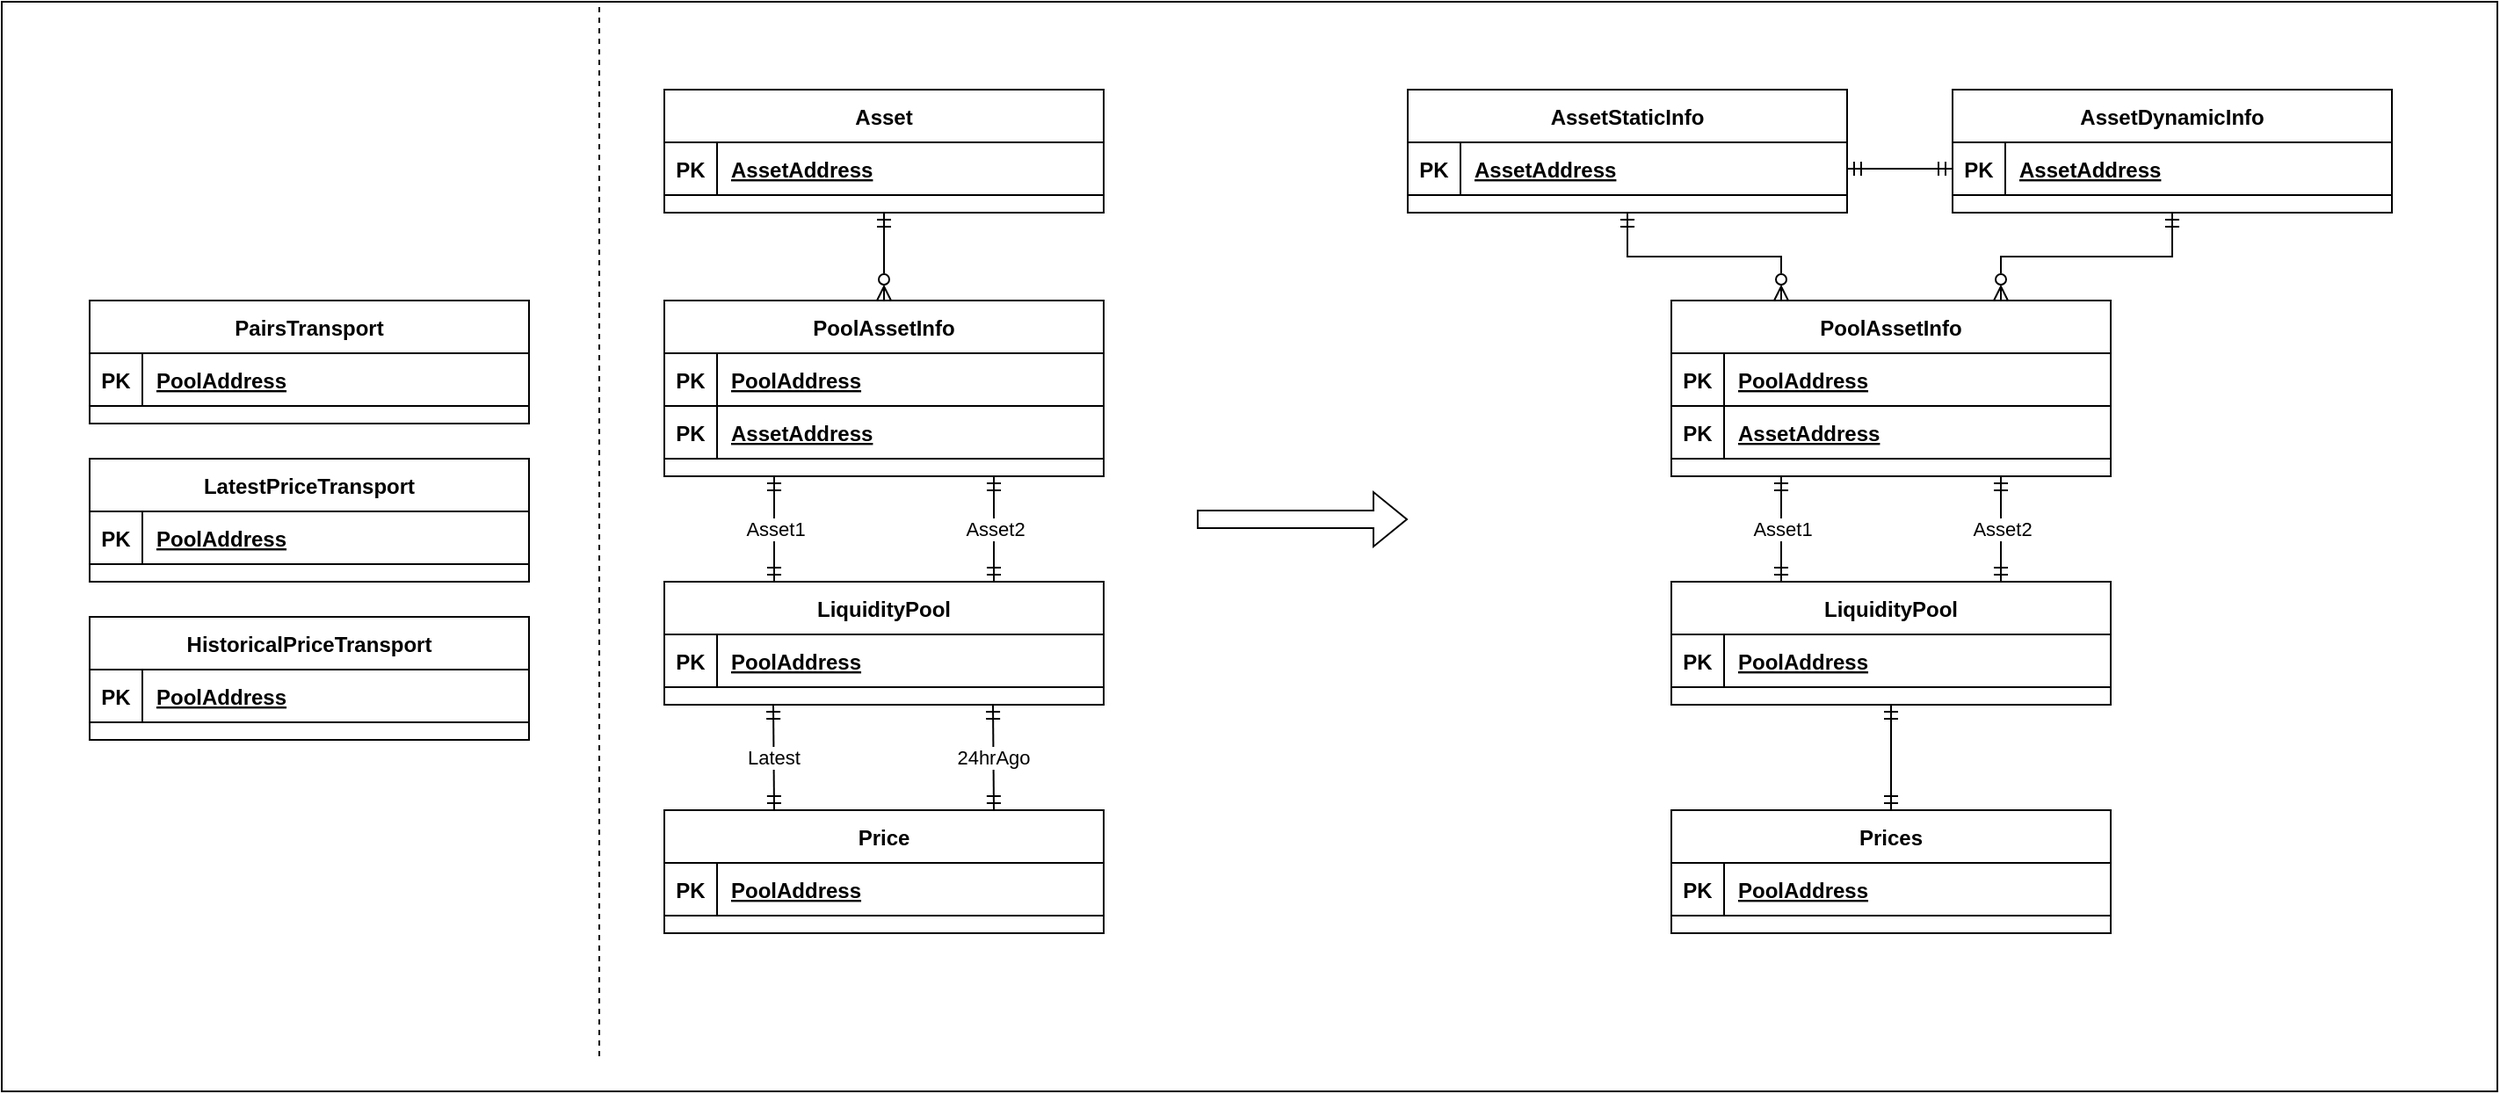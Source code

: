 <mxfile version="17.4.1" type="device"><diagram id="R2lEEEUBdFMjLlhIrx00" name="Page-1"><mxGraphModel dx="2333" dy="870" grid="1" gridSize="10" guides="1" tooltips="1" connect="1" arrows="1" fold="1" page="1" pageScale="1" pageWidth="850" pageHeight="1100" math="0" shadow="0" extFonts="Permanent Marker^https://fonts.googleapis.com/css?family=Permanent+Marker"><root><mxCell id="0"/><mxCell id="1" parent="0"/><mxCell id="_mx5aheBYqantLIyM0X7-90" value="" style="rounded=0;whiteSpace=wrap;html=1;shadow=0;sketch=0;strokeColor=#000000;" vertex="1" parent="1"><mxGeometry x="-70" y="20" width="1420" height="620" as="geometry"/></mxCell><mxCell id="_mx5aheBYqantLIyM0X7-19" value="Asset1" style="edgeStyle=orthogonalEdgeStyle;rounded=0;orthogonalLoop=1;jettySize=auto;html=1;entryX=0.25;entryY=0;entryDx=0;entryDy=0;startArrow=ERmandOne;startFill=0;endArrow=ERmandOne;endFill=0;exitX=0.25;exitY=1;exitDx=0;exitDy=0;swimlaneLine=1;sketch=0;" edge="1" parent="1" source="_mx5aheBYqantLIyM0X7-29" target="C-vyLk0tnHw3VtMMgP7b-23"><mxGeometry relative="1" as="geometry"/></mxCell><mxCell id="C-vyLk0tnHw3VtMMgP7b-13" value="Price" style="shape=table;startSize=30;container=1;collapsible=1;childLayout=tableLayout;fixedRows=1;rowLines=0;fontStyle=1;align=center;resizeLast=1;swimlaneLine=1;sketch=0;" parent="1" vertex="1"><mxGeometry x="307" y="480" width="250" height="70" as="geometry"/></mxCell><mxCell id="C-vyLk0tnHw3VtMMgP7b-14" value="" style="shape=partialRectangle;collapsible=0;dropTarget=0;pointerEvents=0;fillColor=none;points=[[0,0.5],[1,0.5]];portConstraint=eastwest;top=0;left=0;right=0;bottom=1;swimlaneLine=1;sketch=0;" parent="C-vyLk0tnHw3VtMMgP7b-13" vertex="1"><mxGeometry y="30" width="250" height="30" as="geometry"/></mxCell><mxCell id="C-vyLk0tnHw3VtMMgP7b-15" value="PK" style="shape=partialRectangle;overflow=hidden;connectable=0;fillColor=none;top=0;left=0;bottom=0;right=0;fontStyle=1;swimlaneLine=1;sketch=0;" parent="C-vyLk0tnHw3VtMMgP7b-14" vertex="1"><mxGeometry width="30" height="30" as="geometry"><mxRectangle width="30" height="30" as="alternateBounds"/></mxGeometry></mxCell><mxCell id="C-vyLk0tnHw3VtMMgP7b-16" value="PoolAddress" style="shape=partialRectangle;overflow=hidden;connectable=0;fillColor=none;top=0;left=0;bottom=0;right=0;align=left;spacingLeft=6;fontStyle=5;swimlaneLine=1;sketch=0;" parent="C-vyLk0tnHw3VtMMgP7b-14" vertex="1"><mxGeometry x="30" width="220" height="30" as="geometry"><mxRectangle width="220" height="30" as="alternateBounds"/></mxGeometry></mxCell><mxCell id="C-vyLk0tnHw3VtMMgP7b-23" value="LiquidityPool" style="shape=table;startSize=30;container=1;collapsible=1;childLayout=tableLayout;fixedRows=1;rowLines=0;fontStyle=1;align=center;resizeLast=1;swimlaneLine=1;sketch=0;" parent="1" vertex="1"><mxGeometry x="307" y="350" width="250" height="70" as="geometry"/></mxCell><mxCell id="C-vyLk0tnHw3VtMMgP7b-24" value="" style="shape=partialRectangle;collapsible=0;dropTarget=0;pointerEvents=0;fillColor=none;points=[[0,0.5],[1,0.5]];portConstraint=eastwest;top=0;left=0;right=0;bottom=1;swimlaneLine=1;sketch=0;" parent="C-vyLk0tnHw3VtMMgP7b-23" vertex="1"><mxGeometry y="30" width="250" height="30" as="geometry"/></mxCell><mxCell id="C-vyLk0tnHw3VtMMgP7b-25" value="PK" style="shape=partialRectangle;overflow=hidden;connectable=0;fillColor=none;top=0;left=0;bottom=0;right=0;fontStyle=1;swimlaneLine=1;sketch=0;" parent="C-vyLk0tnHw3VtMMgP7b-24" vertex="1"><mxGeometry width="30" height="30" as="geometry"><mxRectangle width="30" height="30" as="alternateBounds"/></mxGeometry></mxCell><mxCell id="C-vyLk0tnHw3VtMMgP7b-26" value="PoolAddress" style="shape=partialRectangle;overflow=hidden;connectable=0;fillColor=none;top=0;left=0;bottom=0;right=0;align=left;spacingLeft=6;fontStyle=5;swimlaneLine=1;sketch=0;" parent="C-vyLk0tnHw3VtMMgP7b-24" vertex="1"><mxGeometry x="30" width="220" height="30" as="geometry"><mxRectangle width="220" height="30" as="alternateBounds"/></mxGeometry></mxCell><mxCell id="_mx5aheBYqantLIyM0X7-15" style="edgeStyle=orthogonalEdgeStyle;rounded=0;orthogonalLoop=1;jettySize=auto;html=1;entryX=0.5;entryY=0;entryDx=0;entryDy=0;startArrow=ERmandOne;startFill=0;endArrow=ERzeroToMany;endFill=0;exitX=0.5;exitY=1;exitDx=0;exitDy=0;" edge="1" parent="1" source="_mx5aheBYqantLIyM0X7-36" target="_mx5aheBYqantLIyM0X7-29"><mxGeometry relative="1" as="geometry"/></mxCell><mxCell id="_mx5aheBYqantLIyM0X7-20" value="Asset2" style="edgeStyle=orthogonalEdgeStyle;rounded=0;orthogonalLoop=1;jettySize=auto;html=1;entryX=0.75;entryY=0;entryDx=0;entryDy=0;startArrow=ERmandOne;startFill=0;endArrow=ERmandOne;endFill=0;exitX=0.75;exitY=1;exitDx=0;exitDy=0;swimlaneLine=1;sketch=0;" edge="1" parent="1" source="_mx5aheBYqantLIyM0X7-29" target="C-vyLk0tnHw3VtMMgP7b-23"><mxGeometry relative="1" as="geometry"><mxPoint x="379.5" y="310" as="sourcePoint"/><mxPoint x="379.5" y="360" as="targetPoint"/></mxGeometry></mxCell><mxCell id="_mx5aheBYqantLIyM0X7-29" value="PoolAssetInfo" style="shape=table;startSize=30;container=1;collapsible=1;childLayout=tableLayout;fixedRows=1;rowLines=0;fontStyle=1;align=center;resizeLast=1;swimlaneLine=1;sketch=0;" vertex="1" parent="1"><mxGeometry x="307" y="190" width="250" height="100" as="geometry"/></mxCell><mxCell id="_mx5aheBYqantLIyM0X7-30" value="" style="shape=partialRectangle;collapsible=0;dropTarget=0;pointerEvents=0;fillColor=none;points=[[0,0.5],[1,0.5]];portConstraint=eastwest;top=0;left=0;right=0;bottom=1;swimlaneLine=1;sketch=0;" vertex="1" parent="_mx5aheBYqantLIyM0X7-29"><mxGeometry y="30" width="250" height="30" as="geometry"/></mxCell><mxCell id="_mx5aheBYqantLIyM0X7-31" value="PK" style="shape=partialRectangle;overflow=hidden;connectable=0;fillColor=none;top=0;left=0;bottom=0;right=0;fontStyle=1;swimlaneLine=1;sketch=0;" vertex="1" parent="_mx5aheBYqantLIyM0X7-30"><mxGeometry width="30" height="30" as="geometry"><mxRectangle width="30" height="30" as="alternateBounds"/></mxGeometry></mxCell><mxCell id="_mx5aheBYqantLIyM0X7-32" value="PoolAddress" style="shape=partialRectangle;overflow=hidden;connectable=0;fillColor=none;top=0;left=0;bottom=0;right=0;align=left;spacingLeft=6;fontStyle=5;swimlaneLine=1;sketch=0;" vertex="1" parent="_mx5aheBYqantLIyM0X7-30"><mxGeometry x="30" width="220" height="30" as="geometry"><mxRectangle width="220" height="30" as="alternateBounds"/></mxGeometry></mxCell><mxCell id="_mx5aheBYqantLIyM0X7-33" value="" style="shape=partialRectangle;collapsible=0;dropTarget=0;pointerEvents=0;fillColor=none;points=[[0,0.5],[1,0.5]];portConstraint=eastwest;top=0;left=0;right=0;bottom=1;swimlaneLine=1;sketch=0;" vertex="1" parent="_mx5aheBYqantLIyM0X7-29"><mxGeometry y="60" width="250" height="30" as="geometry"/></mxCell><mxCell id="_mx5aheBYqantLIyM0X7-34" value="PK" style="shape=partialRectangle;overflow=hidden;connectable=0;fillColor=none;top=0;left=0;bottom=0;right=0;fontStyle=1;swimlaneLine=1;sketch=0;" vertex="1" parent="_mx5aheBYqantLIyM0X7-33"><mxGeometry width="30" height="30" as="geometry"><mxRectangle width="30" height="30" as="alternateBounds"/></mxGeometry></mxCell><mxCell id="_mx5aheBYqantLIyM0X7-35" value="AssetAddress" style="shape=partialRectangle;overflow=hidden;connectable=0;fillColor=none;top=0;left=0;bottom=0;right=0;align=left;spacingLeft=6;fontStyle=5;swimlaneLine=1;sketch=0;" vertex="1" parent="_mx5aheBYqantLIyM0X7-33"><mxGeometry x="30" width="220" height="30" as="geometry"><mxRectangle width="220" height="30" as="alternateBounds"/></mxGeometry></mxCell><mxCell id="_mx5aheBYqantLIyM0X7-36" value="Asset" style="shape=table;startSize=30;container=1;collapsible=1;childLayout=tableLayout;fixedRows=1;rowLines=0;fontStyle=1;align=center;resizeLast=1;swimlaneLine=1;sketch=0;" vertex="1" parent="1"><mxGeometry x="307" y="70" width="250" height="70" as="geometry"/></mxCell><mxCell id="_mx5aheBYqantLIyM0X7-37" value="" style="shape=partialRectangle;collapsible=0;dropTarget=0;pointerEvents=0;fillColor=none;points=[[0,0.5],[1,0.5]];portConstraint=eastwest;top=0;left=0;right=0;bottom=1;swimlaneLine=1;sketch=0;" vertex="1" parent="_mx5aheBYqantLIyM0X7-36"><mxGeometry y="30" width="250" height="30" as="geometry"/></mxCell><mxCell id="_mx5aheBYqantLIyM0X7-38" value="PK" style="shape=partialRectangle;overflow=hidden;connectable=0;fillColor=none;top=0;left=0;bottom=0;right=0;fontStyle=1;swimlaneLine=1;sketch=0;" vertex="1" parent="_mx5aheBYqantLIyM0X7-37"><mxGeometry width="30" height="30" as="geometry"><mxRectangle width="30" height="30" as="alternateBounds"/></mxGeometry></mxCell><mxCell id="_mx5aheBYqantLIyM0X7-39" value="AssetAddress" style="shape=partialRectangle;overflow=hidden;connectable=0;fillColor=none;top=0;left=0;bottom=0;right=0;align=left;spacingLeft=6;fontStyle=5;swimlaneLine=1;sketch=0;" vertex="1" parent="_mx5aheBYqantLIyM0X7-37"><mxGeometry x="30" width="220" height="30" as="geometry"><mxRectangle width="220" height="30" as="alternateBounds"/></mxGeometry></mxCell><mxCell id="_mx5aheBYqantLIyM0X7-40" value="PairsTransport" style="shape=table;startSize=30;container=1;collapsible=1;childLayout=tableLayout;fixedRows=1;rowLines=0;fontStyle=1;align=center;resizeLast=1;swimlaneLine=1;sketch=0;" vertex="1" parent="1"><mxGeometry x="-20" y="190" width="250" height="70" as="geometry"/></mxCell><mxCell id="_mx5aheBYqantLIyM0X7-41" value="" style="shape=partialRectangle;collapsible=0;dropTarget=0;pointerEvents=0;fillColor=none;points=[[0,0.5],[1,0.5]];portConstraint=eastwest;top=0;left=0;right=0;bottom=1;swimlaneLine=1;sketch=0;" vertex="1" parent="_mx5aheBYqantLIyM0X7-40"><mxGeometry y="30" width="250" height="30" as="geometry"/></mxCell><mxCell id="_mx5aheBYqantLIyM0X7-42" value="PK" style="shape=partialRectangle;overflow=hidden;connectable=0;fillColor=none;top=0;left=0;bottom=0;right=0;fontStyle=1;swimlaneLine=1;sketch=0;" vertex="1" parent="_mx5aheBYqantLIyM0X7-41"><mxGeometry width="30" height="30" as="geometry"><mxRectangle width="30" height="30" as="alternateBounds"/></mxGeometry></mxCell><mxCell id="_mx5aheBYqantLIyM0X7-43" value="PoolAddress" style="shape=partialRectangle;overflow=hidden;connectable=0;fillColor=none;top=0;left=0;bottom=0;right=0;align=left;spacingLeft=6;fontStyle=5;swimlaneLine=1;sketch=0;" vertex="1" parent="_mx5aheBYqantLIyM0X7-41"><mxGeometry x="30" width="220" height="30" as="geometry"><mxRectangle width="220" height="30" as="alternateBounds"/></mxGeometry></mxCell><mxCell id="_mx5aheBYqantLIyM0X7-44" value="LatestPriceTransport" style="shape=table;startSize=30;container=1;collapsible=1;childLayout=tableLayout;fixedRows=1;rowLines=0;fontStyle=1;align=center;resizeLast=1;swimlaneLine=1;sketch=0;" vertex="1" parent="1"><mxGeometry x="-20" y="280" width="250" height="70" as="geometry"/></mxCell><mxCell id="_mx5aheBYqantLIyM0X7-45" value="" style="shape=partialRectangle;collapsible=0;dropTarget=0;pointerEvents=0;fillColor=none;points=[[0,0.5],[1,0.5]];portConstraint=eastwest;top=0;left=0;right=0;bottom=1;swimlaneLine=1;sketch=0;" vertex="1" parent="_mx5aheBYqantLIyM0X7-44"><mxGeometry y="30" width="250" height="30" as="geometry"/></mxCell><mxCell id="_mx5aheBYqantLIyM0X7-46" value="PK" style="shape=partialRectangle;overflow=hidden;connectable=0;fillColor=none;top=0;left=0;bottom=0;right=0;fontStyle=1;swimlaneLine=1;sketch=0;" vertex="1" parent="_mx5aheBYqantLIyM0X7-45"><mxGeometry width="30" height="30" as="geometry"><mxRectangle width="30" height="30" as="alternateBounds"/></mxGeometry></mxCell><mxCell id="_mx5aheBYqantLIyM0X7-47" value="PoolAddress" style="shape=partialRectangle;overflow=hidden;connectable=0;fillColor=none;top=0;left=0;bottom=0;right=0;align=left;spacingLeft=6;fontStyle=5;swimlaneLine=1;sketch=0;" vertex="1" parent="_mx5aheBYqantLIyM0X7-45"><mxGeometry x="30" width="220" height="30" as="geometry"><mxRectangle width="220" height="30" as="alternateBounds"/></mxGeometry></mxCell><mxCell id="_mx5aheBYqantLIyM0X7-48" value="HistoricalPriceTransport" style="shape=table;startSize=30;container=1;collapsible=1;childLayout=tableLayout;fixedRows=1;rowLines=0;fontStyle=1;align=center;resizeLast=1;swimlaneLine=1;sketch=0;" vertex="1" parent="1"><mxGeometry x="-20" y="370" width="250" height="70" as="geometry"/></mxCell><mxCell id="_mx5aheBYqantLIyM0X7-49" value="" style="shape=partialRectangle;collapsible=0;dropTarget=0;pointerEvents=0;fillColor=none;points=[[0,0.5],[1,0.5]];portConstraint=eastwest;top=0;left=0;right=0;bottom=1;swimlaneLine=1;sketch=0;" vertex="1" parent="_mx5aheBYqantLIyM0X7-48"><mxGeometry y="30" width="250" height="30" as="geometry"/></mxCell><mxCell id="_mx5aheBYqantLIyM0X7-50" value="PK" style="shape=partialRectangle;overflow=hidden;connectable=0;fillColor=none;top=0;left=0;bottom=0;right=0;fontStyle=1;swimlaneLine=1;sketch=0;" vertex="1" parent="_mx5aheBYqantLIyM0X7-49"><mxGeometry width="30" height="30" as="geometry"><mxRectangle width="30" height="30" as="alternateBounds"/></mxGeometry></mxCell><mxCell id="_mx5aheBYqantLIyM0X7-51" value="PoolAddress" style="shape=partialRectangle;overflow=hidden;connectable=0;fillColor=none;top=0;left=0;bottom=0;right=0;align=left;spacingLeft=6;fontStyle=5;swimlaneLine=1;sketch=0;" vertex="1" parent="_mx5aheBYqantLIyM0X7-49"><mxGeometry x="30" width="220" height="30" as="geometry"><mxRectangle width="220" height="30" as="alternateBounds"/></mxGeometry></mxCell><mxCell id="_mx5aheBYqantLIyM0X7-52" value="Asset1" style="edgeStyle=orthogonalEdgeStyle;rounded=0;orthogonalLoop=1;jettySize=auto;html=1;entryX=0.25;entryY=0;entryDx=0;entryDy=0;startArrow=ERmandOne;startFill=0;endArrow=ERmandOne;endFill=0;exitX=0.25;exitY=1;exitDx=0;exitDy=0;swimlaneLine=1;sketch=0;" edge="1" parent="1" source="_mx5aheBYqantLIyM0X7-64" target="_mx5aheBYqantLIyM0X7-58"><mxGeometry relative="1" as="geometry"/></mxCell><mxCell id="_mx5aheBYqantLIyM0X7-53" value="" style="edgeStyle=orthogonalEdgeStyle;rounded=0;orthogonalLoop=1;jettySize=auto;html=1;entryX=0.5;entryY=1;entryDx=0;entryDy=0;startArrow=ERmandOne;startFill=0;endArrow=ERmandOne;endFill=0;swimlaneLine=1;sketch=0;" edge="1" parent="1" source="_mx5aheBYqantLIyM0X7-54" target="_mx5aheBYqantLIyM0X7-58"><mxGeometry relative="1" as="geometry"/></mxCell><mxCell id="_mx5aheBYqantLIyM0X7-54" value="Prices" style="shape=table;startSize=30;container=1;collapsible=1;childLayout=tableLayout;fixedRows=1;rowLines=0;fontStyle=1;align=center;resizeLast=1;swimlaneLine=1;sketch=0;" vertex="1" parent="1"><mxGeometry x="880" y="480" width="250" height="70" as="geometry"/></mxCell><mxCell id="_mx5aheBYqantLIyM0X7-55" value="" style="shape=partialRectangle;collapsible=0;dropTarget=0;pointerEvents=0;fillColor=none;points=[[0,0.5],[1,0.5]];portConstraint=eastwest;top=0;left=0;right=0;bottom=1;swimlaneLine=1;sketch=0;" vertex="1" parent="_mx5aheBYqantLIyM0X7-54"><mxGeometry y="30" width="250" height="30" as="geometry"/></mxCell><mxCell id="_mx5aheBYqantLIyM0X7-56" value="PK" style="shape=partialRectangle;overflow=hidden;connectable=0;fillColor=none;top=0;left=0;bottom=0;right=0;fontStyle=1;swimlaneLine=1;sketch=0;" vertex="1" parent="_mx5aheBYqantLIyM0X7-55"><mxGeometry width="30" height="30" as="geometry"><mxRectangle width="30" height="30" as="alternateBounds"/></mxGeometry></mxCell><mxCell id="_mx5aheBYqantLIyM0X7-57" value="PoolAddress" style="shape=partialRectangle;overflow=hidden;connectable=0;fillColor=none;top=0;left=0;bottom=0;right=0;align=left;spacingLeft=6;fontStyle=5;swimlaneLine=1;sketch=0;" vertex="1" parent="_mx5aheBYqantLIyM0X7-55"><mxGeometry x="30" width="220" height="30" as="geometry"><mxRectangle width="220" height="30" as="alternateBounds"/></mxGeometry></mxCell><mxCell id="_mx5aheBYqantLIyM0X7-58" value="LiquidityPool" style="shape=table;startSize=30;container=1;collapsible=1;childLayout=tableLayout;fixedRows=1;rowLines=0;fontStyle=1;align=center;resizeLast=1;swimlaneLine=1;sketch=0;" vertex="1" parent="1"><mxGeometry x="880" y="350" width="250" height="70" as="geometry"/></mxCell><mxCell id="_mx5aheBYqantLIyM0X7-59" value="" style="shape=partialRectangle;collapsible=0;dropTarget=0;pointerEvents=0;fillColor=none;points=[[0,0.5],[1,0.5]];portConstraint=eastwest;top=0;left=0;right=0;bottom=1;swimlaneLine=1;sketch=0;" vertex="1" parent="_mx5aheBYqantLIyM0X7-58"><mxGeometry y="30" width="250" height="30" as="geometry"/></mxCell><mxCell id="_mx5aheBYqantLIyM0X7-60" value="PK" style="shape=partialRectangle;overflow=hidden;connectable=0;fillColor=none;top=0;left=0;bottom=0;right=0;fontStyle=1;swimlaneLine=1;sketch=0;" vertex="1" parent="_mx5aheBYqantLIyM0X7-59"><mxGeometry width="30" height="30" as="geometry"><mxRectangle width="30" height="30" as="alternateBounds"/></mxGeometry></mxCell><mxCell id="_mx5aheBYqantLIyM0X7-61" value="PoolAddress" style="shape=partialRectangle;overflow=hidden;connectable=0;fillColor=none;top=0;left=0;bottom=0;right=0;align=left;spacingLeft=6;fontStyle=5;swimlaneLine=1;sketch=0;" vertex="1" parent="_mx5aheBYqantLIyM0X7-59"><mxGeometry x="30" width="220" height="30" as="geometry"><mxRectangle width="220" height="30" as="alternateBounds"/></mxGeometry></mxCell><mxCell id="_mx5aheBYqantLIyM0X7-62" style="edgeStyle=orthogonalEdgeStyle;rounded=0;orthogonalLoop=1;jettySize=auto;html=1;entryX=0.25;entryY=0;entryDx=0;entryDy=0;startArrow=ERmandOne;startFill=0;endArrow=ERzeroToMany;endFill=0;exitX=0.5;exitY=1;exitDx=0;exitDy=0;" edge="1" parent="1" source="_mx5aheBYqantLIyM0X7-71" target="_mx5aheBYqantLIyM0X7-64"><mxGeometry relative="1" as="geometry"/></mxCell><mxCell id="_mx5aheBYqantLIyM0X7-63" value="Asset2" style="edgeStyle=orthogonalEdgeStyle;rounded=0;orthogonalLoop=1;jettySize=auto;html=1;entryX=0.75;entryY=0;entryDx=0;entryDy=0;startArrow=ERmandOne;startFill=0;endArrow=ERmandOne;endFill=0;exitX=0.75;exitY=1;exitDx=0;exitDy=0;swimlaneLine=1;sketch=0;" edge="1" parent="1" source="_mx5aheBYqantLIyM0X7-64" target="_mx5aheBYqantLIyM0X7-58"><mxGeometry relative="1" as="geometry"><mxPoint x="952.5" y="310" as="sourcePoint"/><mxPoint x="952.5" y="360" as="targetPoint"/></mxGeometry></mxCell><mxCell id="_mx5aheBYqantLIyM0X7-80" style="edgeStyle=orthogonalEdgeStyle;rounded=0;sketch=0;orthogonalLoop=1;jettySize=auto;html=1;entryX=0.5;entryY=1;entryDx=0;entryDy=0;startArrow=ERzeroToMany;startFill=0;endArrow=ERmandOne;endFill=0;exitX=0.75;exitY=0;exitDx=0;exitDy=0;" edge="1" parent="1" source="_mx5aheBYqantLIyM0X7-64" target="_mx5aheBYqantLIyM0X7-75"><mxGeometry relative="1" as="geometry"/></mxCell><mxCell id="_mx5aheBYqantLIyM0X7-64" value="PoolAssetInfo" style="shape=table;startSize=30;container=1;collapsible=1;childLayout=tableLayout;fixedRows=1;rowLines=0;fontStyle=1;align=center;resizeLast=1;swimlaneLine=1;sketch=0;" vertex="1" parent="1"><mxGeometry x="880" y="190" width="250" height="100" as="geometry"/></mxCell><mxCell id="_mx5aheBYqantLIyM0X7-65" value="" style="shape=partialRectangle;collapsible=0;dropTarget=0;pointerEvents=0;fillColor=none;points=[[0,0.5],[1,0.5]];portConstraint=eastwest;top=0;left=0;right=0;bottom=1;swimlaneLine=1;sketch=0;" vertex="1" parent="_mx5aheBYqantLIyM0X7-64"><mxGeometry y="30" width="250" height="30" as="geometry"/></mxCell><mxCell id="_mx5aheBYqantLIyM0X7-66" value="PK" style="shape=partialRectangle;overflow=hidden;connectable=0;fillColor=none;top=0;left=0;bottom=0;right=0;fontStyle=1;swimlaneLine=1;sketch=0;" vertex="1" parent="_mx5aheBYqantLIyM0X7-65"><mxGeometry width="30" height="30" as="geometry"><mxRectangle width="30" height="30" as="alternateBounds"/></mxGeometry></mxCell><mxCell id="_mx5aheBYqantLIyM0X7-67" value="PoolAddress" style="shape=partialRectangle;overflow=hidden;connectable=0;fillColor=none;top=0;left=0;bottom=0;right=0;align=left;spacingLeft=6;fontStyle=5;swimlaneLine=1;sketch=0;" vertex="1" parent="_mx5aheBYqantLIyM0X7-65"><mxGeometry x="30" width="220" height="30" as="geometry"><mxRectangle width="220" height="30" as="alternateBounds"/></mxGeometry></mxCell><mxCell id="_mx5aheBYqantLIyM0X7-68" value="" style="shape=partialRectangle;collapsible=0;dropTarget=0;pointerEvents=0;fillColor=none;points=[[0,0.5],[1,0.5]];portConstraint=eastwest;top=0;left=0;right=0;bottom=1;swimlaneLine=1;sketch=0;" vertex="1" parent="_mx5aheBYqantLIyM0X7-64"><mxGeometry y="60" width="250" height="30" as="geometry"/></mxCell><mxCell id="_mx5aheBYqantLIyM0X7-69" value="PK" style="shape=partialRectangle;overflow=hidden;connectable=0;fillColor=none;top=0;left=0;bottom=0;right=0;fontStyle=1;swimlaneLine=1;sketch=0;" vertex="1" parent="_mx5aheBYqantLIyM0X7-68"><mxGeometry width="30" height="30" as="geometry"><mxRectangle width="30" height="30" as="alternateBounds"/></mxGeometry></mxCell><mxCell id="_mx5aheBYqantLIyM0X7-70" value="AssetAddress" style="shape=partialRectangle;overflow=hidden;connectable=0;fillColor=none;top=0;left=0;bottom=0;right=0;align=left;spacingLeft=6;fontStyle=5;swimlaneLine=1;sketch=0;" vertex="1" parent="_mx5aheBYqantLIyM0X7-68"><mxGeometry x="30" width="220" height="30" as="geometry"><mxRectangle width="220" height="30" as="alternateBounds"/></mxGeometry></mxCell><mxCell id="_mx5aheBYqantLIyM0X7-71" value="AssetStaticInfo" style="shape=table;startSize=30;container=1;collapsible=1;childLayout=tableLayout;fixedRows=1;rowLines=0;fontStyle=1;align=center;resizeLast=1;swimlaneLine=1;sketch=0;" vertex="1" parent="1"><mxGeometry x="730" y="70" width="250" height="70" as="geometry"/></mxCell><mxCell id="_mx5aheBYqantLIyM0X7-72" value="" style="shape=partialRectangle;collapsible=0;dropTarget=0;pointerEvents=0;fillColor=none;points=[[0,0.5],[1,0.5]];portConstraint=eastwest;top=0;left=0;right=0;bottom=1;swimlaneLine=1;sketch=0;" vertex="1" parent="_mx5aheBYqantLIyM0X7-71"><mxGeometry y="30" width="250" height="30" as="geometry"/></mxCell><mxCell id="_mx5aheBYqantLIyM0X7-73" value="PK" style="shape=partialRectangle;overflow=hidden;connectable=0;fillColor=none;top=0;left=0;bottom=0;right=0;fontStyle=1;swimlaneLine=1;sketch=0;" vertex="1" parent="_mx5aheBYqantLIyM0X7-72"><mxGeometry width="30" height="30" as="geometry"><mxRectangle width="30" height="30" as="alternateBounds"/></mxGeometry></mxCell><mxCell id="_mx5aheBYqantLIyM0X7-74" value="AssetAddress" style="shape=partialRectangle;overflow=hidden;connectable=0;fillColor=none;top=0;left=0;bottom=0;right=0;align=left;spacingLeft=6;fontStyle=5;swimlaneLine=1;sketch=0;" vertex="1" parent="_mx5aheBYqantLIyM0X7-72"><mxGeometry x="30" width="220" height="30" as="geometry"><mxRectangle width="220" height="30" as="alternateBounds"/></mxGeometry></mxCell><mxCell id="_mx5aheBYqantLIyM0X7-75" value="AssetDynamicInfo" style="shape=table;startSize=30;container=1;collapsible=1;childLayout=tableLayout;fixedRows=1;rowLines=0;fontStyle=1;align=center;resizeLast=1;swimlaneLine=1;sketch=0;" vertex="1" parent="1"><mxGeometry x="1040" y="70" width="250" height="70" as="geometry"/></mxCell><mxCell id="_mx5aheBYqantLIyM0X7-76" value="" style="shape=partialRectangle;collapsible=0;dropTarget=0;pointerEvents=0;fillColor=none;points=[[0,0.5],[1,0.5]];portConstraint=eastwest;top=0;left=0;right=0;bottom=1;swimlaneLine=1;sketch=0;" vertex="1" parent="_mx5aheBYqantLIyM0X7-75"><mxGeometry y="30" width="250" height="30" as="geometry"/></mxCell><mxCell id="_mx5aheBYqantLIyM0X7-77" value="PK" style="shape=partialRectangle;overflow=hidden;connectable=0;fillColor=none;top=0;left=0;bottom=0;right=0;fontStyle=1;swimlaneLine=1;sketch=0;" vertex="1" parent="_mx5aheBYqantLIyM0X7-76"><mxGeometry width="30" height="30" as="geometry"><mxRectangle width="30" height="30" as="alternateBounds"/></mxGeometry></mxCell><mxCell id="_mx5aheBYqantLIyM0X7-78" value="AssetAddress" style="shape=partialRectangle;overflow=hidden;connectable=0;fillColor=none;top=0;left=0;bottom=0;right=0;align=left;spacingLeft=6;fontStyle=5;swimlaneLine=1;sketch=0;" vertex="1" parent="_mx5aheBYqantLIyM0X7-76"><mxGeometry x="30" width="220" height="30" as="geometry"><mxRectangle width="220" height="30" as="alternateBounds"/></mxGeometry></mxCell><mxCell id="_mx5aheBYqantLIyM0X7-84" style="edgeStyle=orthogonalEdgeStyle;rounded=0;sketch=0;orthogonalLoop=1;jettySize=auto;html=1;entryX=0;entryY=0.5;entryDx=0;entryDy=0;startArrow=ERmandOne;startFill=0;endArrow=ERmandOne;endFill=0;" edge="1" parent="1" source="_mx5aheBYqantLIyM0X7-72" target="_mx5aheBYqantLIyM0X7-76"><mxGeometry relative="1" as="geometry"/></mxCell><mxCell id="_mx5aheBYqantLIyM0X7-88" value="" style="endArrow=none;dashed=1;html=1;rounded=0;sketch=0;" edge="1" parent="1"><mxGeometry width="50" height="50" relative="1" as="geometry"><mxPoint x="270" y="620" as="sourcePoint"/><mxPoint x="270" y="20" as="targetPoint"/></mxGeometry></mxCell><mxCell id="_mx5aheBYqantLIyM0X7-89" value="" style="shape=flexArrow;endArrow=classic;html=1;rounded=0;sketch=0;" edge="1" parent="1"><mxGeometry width="50" height="50" relative="1" as="geometry"><mxPoint x="610" y="314.5" as="sourcePoint"/><mxPoint x="730" y="314.5" as="targetPoint"/></mxGeometry></mxCell><mxCell id="_mx5aheBYqantLIyM0X7-91" value="Latest" style="edgeStyle=orthogonalEdgeStyle;rounded=0;orthogonalLoop=1;jettySize=auto;html=1;startArrow=ERmandOne;startFill=0;endArrow=ERmandOne;endFill=0;exitX=0.25;exitY=0;exitDx=0;exitDy=0;swimlaneLine=1;sketch=0;" edge="1" parent="1" source="C-vyLk0tnHw3VtMMgP7b-13"><mxGeometry relative="1" as="geometry"><mxPoint x="392.5" y="440" as="sourcePoint"/><mxPoint x="369" y="420" as="targetPoint"/></mxGeometry></mxCell><mxCell id="_mx5aheBYqantLIyM0X7-92" value="24hrAgo" style="edgeStyle=orthogonalEdgeStyle;rounded=0;orthogonalLoop=1;jettySize=auto;html=1;startArrow=ERmandOne;startFill=0;endArrow=ERmandOne;endFill=0;exitX=0.75;exitY=0;exitDx=0;exitDy=0;swimlaneLine=1;sketch=0;" edge="1" parent="1" source="C-vyLk0tnHw3VtMMgP7b-13"><mxGeometry relative="1" as="geometry"><mxPoint x="517.5" y="440" as="sourcePoint"/><mxPoint x="494" y="420" as="targetPoint"/></mxGeometry></mxCell></root></mxGraphModel></diagram></mxfile>